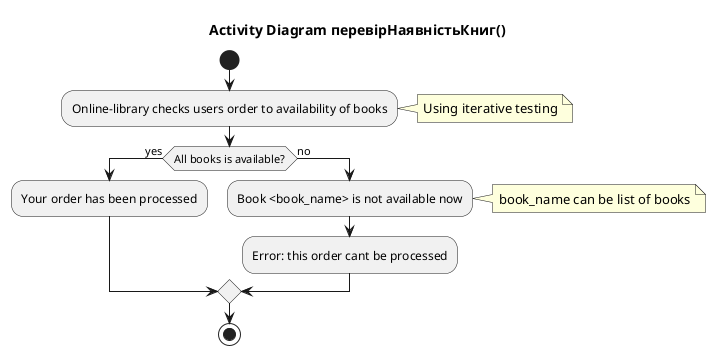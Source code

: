 @startuml
title Activity Diagram перевірНаявністьКниг()

start

:Online-library checks users order to availability of books; 
note right: Using iterative testing

if (All books is available?) then (yes)
  :Your order has been processed;
else (no)
  :Book <book_name> is not available now;
  note right: book_name can be list of books
  :Error: this order cant be processed;
endif

stop
@enduml
